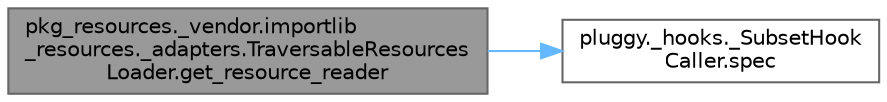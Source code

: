 digraph "pkg_resources._vendor.importlib_resources._adapters.TraversableResourcesLoader.get_resource_reader"
{
 // LATEX_PDF_SIZE
  bgcolor="transparent";
  edge [fontname=Helvetica,fontsize=10,labelfontname=Helvetica,labelfontsize=10];
  node [fontname=Helvetica,fontsize=10,shape=box,height=0.2,width=0.4];
  rankdir="LR";
  Node1 [id="Node000001",label="pkg_resources._vendor.importlib\l_resources._adapters.TraversableResources\lLoader.get_resource_reader",height=0.2,width=0.4,color="gray40", fillcolor="grey60", style="filled", fontcolor="black",tooltip=" "];
  Node1 -> Node2 [id="edge1_Node000001_Node000002",color="steelblue1",style="solid",tooltip=" "];
  Node2 [id="Node000002",label="pluggy._hooks._SubsetHook\lCaller.spec",height=0.2,width=0.4,color="grey40", fillcolor="white", style="filled",URL="$classpluggy_1_1__hooks_1_1___subset_hook_caller.html#ab4f250ab0096f9c4c5fceaed622f5328",tooltip=" "];
}
